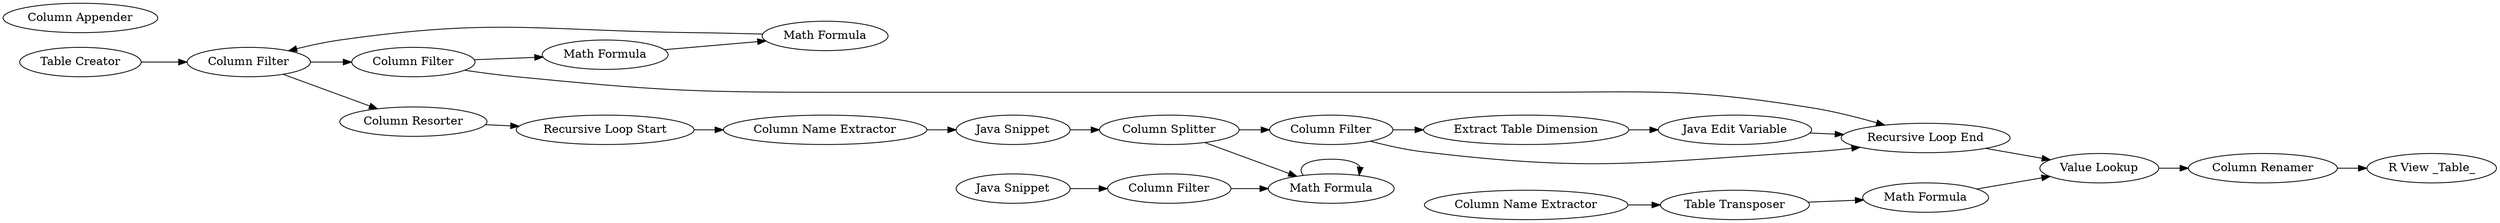 digraph {
	1 [label="Table Creator"]
	3 [label="Column Name Extractor"]
	6 [label="Java Snippet"]
	7 [label="Column Splitter"]
	10 [label="Column Filter"]
	12 [label="Java Edit Variable"]
	13 [label="Extract Table Dimension"]
	14 [label="Column Name Extractor"]
	15 [label="Table Transposer"]
	16 [label="Math Formula"]
	19 [label="Java Snippet"]
	21 [label="Column Filter"]
	18 [label="Math Formula"]
	22 [label="Math Formula"]
	23 [label="Math Formula"]
	39 [label="R Snippet"]
	40 [label="Column Filter"]
	41 [label="Column Appender"]
	42 [label="Value Lookup"]
	43 [label="Column Renamer"]
	44 [label="Recursive Loop Start"]
	45 [label="Recursive Loop End"]
	37 [label="R View _Table_"]
	38 [label="Column Resorter"]
	39 [label="Column Filter"]
	18 -> 18
	22 -> 23
	23 -> 39
	39 -> 40
	40 -> 22
	3 -> 6
	6 -> 7
	7 -> 10
	7 -> 18
	10 -> 13
	10 -> 45
	12 -> 45
	13 -> 12
	14 -> 15
	15 -> 16
	16 -> 42
	19 -> 21
	21 -> 18
	40 -> 45
	42 -> 43
	44 -> 3
	45 -> 42
	1 -> 39
	43 -> 37
	38 -> 44
	39 -> 38
	rankdir=LR
}
